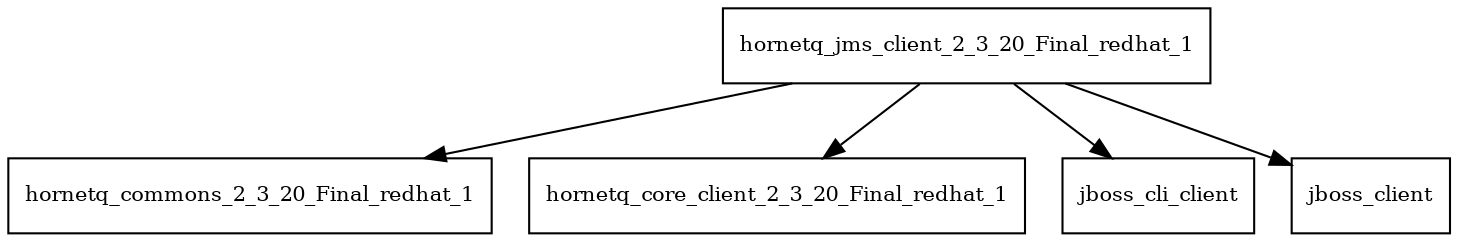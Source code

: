 digraph hornetq_jms_client_2_3_20_Final_redhat_1_dependencies {
  node [shape = box, fontsize=10.0];
  hornetq_jms_client_2_3_20_Final_redhat_1 -> hornetq_commons_2_3_20_Final_redhat_1;
  hornetq_jms_client_2_3_20_Final_redhat_1 -> hornetq_core_client_2_3_20_Final_redhat_1;
  hornetq_jms_client_2_3_20_Final_redhat_1 -> jboss_cli_client;
  hornetq_jms_client_2_3_20_Final_redhat_1 -> jboss_client;
}
